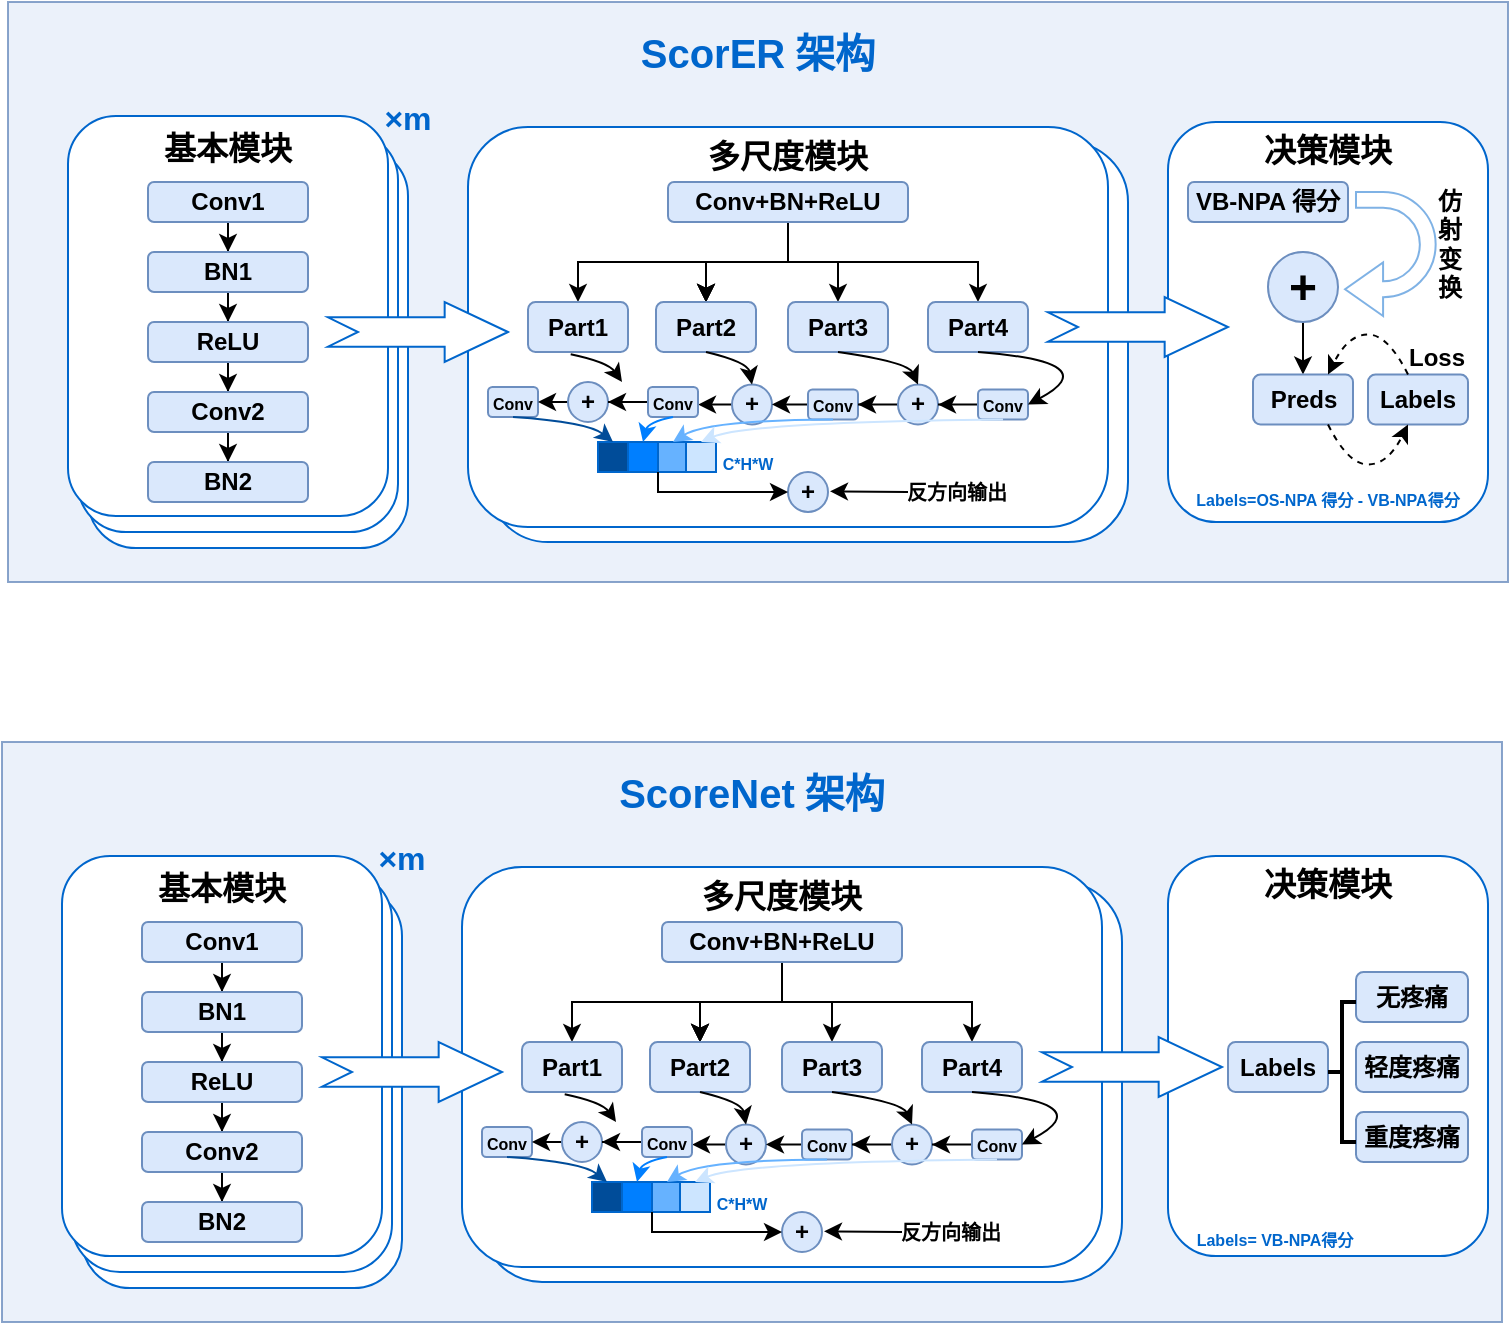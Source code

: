 <mxfile version="26.2.12">
  <diagram name="第 1 页" id="8xDF894zxbV6nEApdhz7">
    <mxGraphModel dx="1207" dy="773" grid="1" gridSize="10" guides="1" tooltips="1" connect="1" arrows="1" fold="1" page="1" pageScale="1" pageWidth="827" pageHeight="1169" math="0" shadow="0">
      <root>
        <mxCell id="0" />
        <mxCell id="1" parent="0" />
        <mxCell id="RqdF9hzzgFcd3M00oREZ-13" value="" style="rounded=0;whiteSpace=wrap;html=1;fillColor=light-dark(#E6EEF9,#1D293B);strokeColor=#6c8ebf;opacity=80;gradientColor=none;" parent="1" vertex="1">
          <mxGeometry x="60" y="150" width="750" height="290" as="geometry" />
        </mxCell>
        <mxCell id="RqdF9hzzgFcd3M00oREZ-3" value="" style="rounded=1;whiteSpace=wrap;html=1;strokeColor=#0066CC;" parent="1" vertex="1">
          <mxGeometry x="100" y="223" width="160" height="200" as="geometry" />
        </mxCell>
        <mxCell id="RqdF9hzzgFcd3M00oREZ-2" value="" style="rounded=1;whiteSpace=wrap;html=1;strokeColor=#0066CC;" parent="1" vertex="1">
          <mxGeometry x="95" y="215" width="160" height="200" as="geometry" />
        </mxCell>
        <mxCell id="RqdF9hzzgFcd3M00oREZ-1" value="&lt;div&gt;&lt;b&gt;&lt;font style=&quot;font-size: 16px;&quot;&gt;基本模块&lt;/font&gt;&lt;/b&gt;&lt;/div&gt;&lt;div&gt;&lt;font style=&quot;font-size: 16px;&quot;&gt;&lt;br&gt;&lt;/font&gt;&lt;/div&gt;&lt;div&gt;&lt;font style=&quot;font-size: 16px;&quot;&gt;&lt;br&gt;&lt;/font&gt;&lt;/div&gt;&lt;div&gt;&lt;font style=&quot;font-size: 16px;&quot;&gt;&lt;br&gt;&lt;/font&gt;&lt;/div&gt;&lt;div&gt;&lt;font style=&quot;font-size: 16px;&quot;&gt;&lt;br&gt;&lt;/font&gt;&lt;/div&gt;&lt;div&gt;&lt;font style=&quot;font-size: 16px;&quot;&gt;&lt;br&gt;&lt;/font&gt;&lt;/div&gt;&lt;div&gt;&lt;font style=&quot;font-size: 16px;&quot;&gt;&lt;br&gt;&lt;/font&gt;&lt;/div&gt;&lt;div&gt;&lt;font style=&quot;font-size: 16px;&quot;&gt;&lt;br&gt;&lt;/font&gt;&lt;/div&gt;&lt;div&gt;&lt;font style=&quot;font-size: 16px;&quot;&gt;&lt;br&gt;&lt;/font&gt;&lt;/div&gt;&lt;div&gt;&lt;br&gt;&lt;/div&gt;" style="rounded=1;whiteSpace=wrap;html=1;strokeColor=light-dark(#0066CC,#182E44);" parent="1" vertex="1">
          <mxGeometry x="90" y="207" width="160" height="200" as="geometry" />
        </mxCell>
        <mxCell id="RqdF9hzzgFcd3M00oREZ-6" value="" style="edgeStyle=orthogonalEdgeStyle;rounded=0;orthogonalLoop=1;jettySize=auto;html=1;" parent="1" source="RqdF9hzzgFcd3M00oREZ-4" target="RqdF9hzzgFcd3M00oREZ-5" edge="1">
          <mxGeometry relative="1" as="geometry" />
        </mxCell>
        <mxCell id="RqdF9hzzgFcd3M00oREZ-4" value="&lt;b&gt;Conv1&lt;/b&gt;" style="rounded=1;whiteSpace=wrap;html=1;fillColor=#dae8fc;strokeColor=#6c8ebf;" parent="1" vertex="1">
          <mxGeometry x="130" y="240" width="80" height="20" as="geometry" />
        </mxCell>
        <mxCell id="RqdF9hzzgFcd3M00oREZ-8" value="" style="edgeStyle=orthogonalEdgeStyle;rounded=0;orthogonalLoop=1;jettySize=auto;html=1;" parent="1" source="RqdF9hzzgFcd3M00oREZ-5" target="RqdF9hzzgFcd3M00oREZ-7" edge="1">
          <mxGeometry relative="1" as="geometry" />
        </mxCell>
        <mxCell id="RqdF9hzzgFcd3M00oREZ-5" value="&lt;b&gt;BN1&lt;/b&gt;" style="rounded=1;whiteSpace=wrap;html=1;fillColor=#dae8fc;strokeColor=#6c8ebf;" parent="1" vertex="1">
          <mxGeometry x="130" y="275" width="80" height="20" as="geometry" />
        </mxCell>
        <mxCell id="RqdF9hzzgFcd3M00oREZ-10" value="" style="edgeStyle=orthogonalEdgeStyle;rounded=0;orthogonalLoop=1;jettySize=auto;html=1;" parent="1" source="RqdF9hzzgFcd3M00oREZ-7" target="RqdF9hzzgFcd3M00oREZ-9" edge="1">
          <mxGeometry relative="1" as="geometry" />
        </mxCell>
        <mxCell id="RqdF9hzzgFcd3M00oREZ-7" value="&lt;b&gt;ReLU&lt;/b&gt;" style="rounded=1;whiteSpace=wrap;html=1;fillColor=#dae8fc;strokeColor=#6c8ebf;" parent="1" vertex="1">
          <mxGeometry x="130" y="310" width="80" height="20" as="geometry" />
        </mxCell>
        <mxCell id="RqdF9hzzgFcd3M00oREZ-12" value="" style="edgeStyle=orthogonalEdgeStyle;rounded=0;orthogonalLoop=1;jettySize=auto;html=1;" parent="1" source="RqdF9hzzgFcd3M00oREZ-9" target="RqdF9hzzgFcd3M00oREZ-11" edge="1">
          <mxGeometry relative="1" as="geometry" />
        </mxCell>
        <mxCell id="RqdF9hzzgFcd3M00oREZ-9" value="&lt;b&gt;Conv2&lt;/b&gt;" style="rounded=1;whiteSpace=wrap;html=1;fillColor=#dae8fc;strokeColor=#6c8ebf;" parent="1" vertex="1">
          <mxGeometry x="130" y="345" width="80" height="20" as="geometry" />
        </mxCell>
        <mxCell id="RqdF9hzzgFcd3M00oREZ-11" value="&lt;b&gt;BN2&lt;/b&gt;" style="rounded=1;whiteSpace=wrap;html=1;fillColor=#dae8fc;strokeColor=#6c8ebf;" parent="1" vertex="1">
          <mxGeometry x="130" y="380" width="80" height="20" as="geometry" />
        </mxCell>
        <mxCell id="RqdF9hzzgFcd3M00oREZ-16" value="" style="rounded=1;whiteSpace=wrap;html=1;strokeColor=#0066CC;" parent="1" vertex="1">
          <mxGeometry x="300" y="220" width="320" height="200" as="geometry" />
        </mxCell>
        <mxCell id="RqdF9hzzgFcd3M00oREZ-15" value="&lt;b&gt;&lt;font style=&quot;font-size: 16px;&quot;&gt;多尺度模块&lt;/font&gt;&lt;/b&gt;&lt;div&gt;&lt;b&gt;&lt;font style=&quot;font-size: 16px;&quot;&gt;&lt;br&gt;&lt;/font&gt;&lt;/b&gt;&lt;/div&gt;&lt;div&gt;&lt;b&gt;&lt;font style=&quot;font-size: 16px;&quot;&gt;&lt;br&gt;&lt;/font&gt;&lt;/b&gt;&lt;/div&gt;&lt;div&gt;&lt;b&gt;&lt;font style=&quot;font-size: 16px;&quot;&gt;&lt;br&gt;&lt;/font&gt;&lt;/b&gt;&lt;/div&gt;&lt;div&gt;&lt;b&gt;&lt;font style=&quot;font-size: 16px;&quot;&gt;&lt;br&gt;&lt;/font&gt;&lt;/b&gt;&lt;/div&gt;&lt;div&gt;&lt;b&gt;&lt;font style=&quot;font-size: 16px;&quot;&gt;&lt;br&gt;&lt;/font&gt;&lt;/b&gt;&lt;/div&gt;&lt;div&gt;&lt;b&gt;&lt;font style=&quot;font-size: 16px;&quot;&gt;&lt;br&gt;&lt;/font&gt;&lt;/b&gt;&lt;/div&gt;&lt;div&gt;&lt;b&gt;&lt;font style=&quot;font-size: 16px;&quot;&gt;&lt;br&gt;&lt;/font&gt;&lt;/b&gt;&lt;/div&gt;&lt;div&gt;&lt;b&gt;&lt;font style=&quot;font-size: 16px;&quot;&gt;&lt;br&gt;&lt;/font&gt;&lt;/b&gt;&lt;/div&gt;&lt;div&gt;&lt;b&gt;&lt;font style=&quot;font-size: 16px;&quot;&gt;&lt;br&gt;&lt;/font&gt;&lt;/b&gt;&lt;/div&gt;" style="rounded=1;whiteSpace=wrap;html=1;strokeColor=#0066CC;" parent="1" vertex="1">
          <mxGeometry x="290" y="212.5" width="320" height="200" as="geometry" />
        </mxCell>
        <mxCell id="RqdF9hzzgFcd3M00oREZ-14" value="" style="html=1;shadow=0;dashed=0;align=center;verticalAlign=middle;shape=mxgraph.arrows2.arrow;dy=0.51;dx=31.67;notch=15;strokeColor=#0066CC;" parent="1" vertex="1">
          <mxGeometry x="220" y="300" width="90" height="30" as="geometry" />
        </mxCell>
        <mxCell id="RqdF9hzzgFcd3M00oREZ-17" value="&lt;font style=&quot;font-size: 16px;&quot;&gt;&lt;b&gt;×m&lt;/b&gt;&lt;/font&gt;" style="rounded=0;whiteSpace=wrap;html=1;opacity=0;fontColor=#0066CC;" parent="1" vertex="1">
          <mxGeometry x="240" y="193" width="40" height="30" as="geometry" />
        </mxCell>
        <mxCell id="RqdF9hzzgFcd3M00oREZ-18" value="&lt;font style=&quot;font-size: 20px;&quot;&gt;&lt;b style=&quot;&quot;&gt;ScorER&lt;font face=&quot;Times New Roman&quot;&gt; 架构&lt;/font&gt;&lt;/b&gt;&lt;/font&gt;" style="rounded=0;whiteSpace=wrap;html=1;opacity=0;fontColor=#0066CC;" parent="1" vertex="1">
          <mxGeometry x="340" y="160" width="190" height="30" as="geometry" />
        </mxCell>
        <mxCell id="RqdF9hzzgFcd3M00oREZ-23" value="" style="edgeStyle=orthogonalEdgeStyle;rounded=0;orthogonalLoop=1;jettySize=auto;html=1;" parent="1" source="RqdF9hzzgFcd3M00oREZ-21" target="RqdF9hzzgFcd3M00oREZ-22" edge="1">
          <mxGeometry relative="1" as="geometry">
            <Array as="points">
              <mxPoint x="450" y="280" />
              <mxPoint x="345" y="280" />
            </Array>
          </mxGeometry>
        </mxCell>
        <mxCell id="RqdF9hzzgFcd3M00oREZ-25" value="" style="edgeStyle=orthogonalEdgeStyle;rounded=0;orthogonalLoop=1;jettySize=auto;html=1;" parent="1" source="RqdF9hzzgFcd3M00oREZ-21" target="RqdF9hzzgFcd3M00oREZ-24" edge="1">
          <mxGeometry relative="1" as="geometry" />
        </mxCell>
        <mxCell id="RqdF9hzzgFcd3M00oREZ-26" value="" style="edgeStyle=orthogonalEdgeStyle;rounded=0;orthogonalLoop=1;jettySize=auto;html=1;" parent="1" source="RqdF9hzzgFcd3M00oREZ-21" target="RqdF9hzzgFcd3M00oREZ-24" edge="1">
          <mxGeometry relative="1" as="geometry" />
        </mxCell>
        <mxCell id="RqdF9hzzgFcd3M00oREZ-27" value="" style="edgeStyle=orthogonalEdgeStyle;rounded=0;orthogonalLoop=1;jettySize=auto;html=1;" parent="1" source="RqdF9hzzgFcd3M00oREZ-21" target="RqdF9hzzgFcd3M00oREZ-24" edge="1">
          <mxGeometry relative="1" as="geometry" />
        </mxCell>
        <mxCell id="RqdF9hzzgFcd3M00oREZ-28" value="" style="edgeStyle=orthogonalEdgeStyle;rounded=0;orthogonalLoop=1;jettySize=auto;html=1;" parent="1" source="RqdF9hzzgFcd3M00oREZ-21" target="RqdF9hzzgFcd3M00oREZ-24" edge="1">
          <mxGeometry relative="1" as="geometry" />
        </mxCell>
        <mxCell id="RqdF9hzzgFcd3M00oREZ-29" value="" style="edgeStyle=orthogonalEdgeStyle;rounded=0;orthogonalLoop=1;jettySize=auto;html=1;entryX=0.5;entryY=0;entryDx=0;entryDy=0;" parent="1" source="RqdF9hzzgFcd3M00oREZ-21" target="RqdF9hzzgFcd3M00oREZ-30" edge="1">
          <mxGeometry relative="1" as="geometry" />
        </mxCell>
        <mxCell id="RqdF9hzzgFcd3M00oREZ-32" value="" style="edgeStyle=orthogonalEdgeStyle;rounded=0;orthogonalLoop=1;jettySize=auto;html=1;entryX=0.5;entryY=0;entryDx=0;entryDy=0;" parent="1" source="RqdF9hzzgFcd3M00oREZ-21" target="RqdF9hzzgFcd3M00oREZ-31" edge="1">
          <mxGeometry relative="1" as="geometry">
            <mxPoint x="545" y="290" as="targetPoint" />
            <Array as="points">
              <mxPoint x="450" y="280" />
              <mxPoint x="545" y="280" />
            </Array>
          </mxGeometry>
        </mxCell>
        <mxCell id="RqdF9hzzgFcd3M00oREZ-21" value="&lt;b&gt;Conv+BN+ReLU&lt;/b&gt;" style="rounded=1;whiteSpace=wrap;html=1;fillColor=#dae8fc;strokeColor=#6c8ebf;" parent="1" vertex="1">
          <mxGeometry x="390" y="240" width="120" height="20" as="geometry" />
        </mxCell>
        <mxCell id="RqdF9hzzgFcd3M00oREZ-22" value="&lt;b&gt;Part1&lt;/b&gt;" style="rounded=1;whiteSpace=wrap;html=1;fillColor=#dae8fc;strokeColor=#6c8ebf;" parent="1" vertex="1">
          <mxGeometry x="320" y="300" width="50" height="25" as="geometry" />
        </mxCell>
        <mxCell id="RqdF9hzzgFcd3M00oREZ-24" value="&lt;b&gt;Part2&lt;/b&gt;" style="rounded=1;whiteSpace=wrap;html=1;fillColor=#dae8fc;strokeColor=#6c8ebf;" parent="1" vertex="1">
          <mxGeometry x="384" y="300" width="50" height="25" as="geometry" />
        </mxCell>
        <mxCell id="RqdF9hzzgFcd3M00oREZ-30" value="&lt;b&gt;Part3&lt;/b&gt;" style="rounded=1;whiteSpace=wrap;html=1;fillColor=#dae8fc;strokeColor=#6c8ebf;" parent="1" vertex="1">
          <mxGeometry x="450" y="300" width="50" height="25" as="geometry" />
        </mxCell>
        <mxCell id="RqdF9hzzgFcd3M00oREZ-31" value="&lt;b&gt;Part4&lt;/b&gt;" style="rounded=1;whiteSpace=wrap;html=1;fillColor=#dae8fc;strokeColor=#6c8ebf;" parent="1" vertex="1">
          <mxGeometry x="520" y="300" width="50" height="25" as="geometry" />
        </mxCell>
        <mxCell id="RqdF9hzzgFcd3M00oREZ-33" value="&lt;b&gt;&lt;font style=&quot;font-size: 8px;&quot;&gt;Conv&lt;/font&gt;&lt;/b&gt;" style="rounded=1;whiteSpace=wrap;html=1;fillColor=#dae8fc;strokeColor=#6c8ebf;fontSize=10;align=center;" parent="1" vertex="1">
          <mxGeometry x="300" y="342.5" width="25" height="15" as="geometry" />
        </mxCell>
        <mxCell id="RqdF9hzzgFcd3M00oREZ-36" value="" style="edgeStyle=orthogonalEdgeStyle;rounded=0;orthogonalLoop=1;jettySize=auto;html=1;" parent="1" source="RqdF9hzzgFcd3M00oREZ-34" target="RqdF9hzzgFcd3M00oREZ-33" edge="1">
          <mxGeometry relative="1" as="geometry">
            <Array as="points">
              <mxPoint x="350" y="350" />
              <mxPoint x="350" y="350" />
            </Array>
          </mxGeometry>
        </mxCell>
        <mxCell id="RqdF9hzzgFcd3M00oREZ-34" value="&lt;b&gt;+&lt;/b&gt;" style="ellipse;whiteSpace=wrap;html=1;aspect=fixed;fillColor=#dae8fc;strokeColor=#6c8ebf;" parent="1" vertex="1">
          <mxGeometry x="340" y="340" width="20" height="20" as="geometry" />
        </mxCell>
        <mxCell id="RqdF9hzzgFcd3M00oREZ-49" value="" style="edgeStyle=orthogonalEdgeStyle;rounded=0;orthogonalLoop=1;jettySize=auto;html=1;" parent="1" edge="1">
          <mxGeometry relative="1" as="geometry">
            <mxPoint x="431.0" y="351.3" as="sourcePoint" />
            <mxPoint x="405" y="351.267" as="targetPoint" />
          </mxGeometry>
        </mxCell>
        <mxCell id="RqdF9hzzgFcd3M00oREZ-52" value="&lt;b&gt;+&lt;/b&gt;" style="ellipse;whiteSpace=wrap;html=1;aspect=fixed;fillColor=#dae8fc;strokeColor=#6c8ebf;" parent="1" vertex="1">
          <mxGeometry x="422" y="341.25" width="20" height="20" as="geometry" />
        </mxCell>
        <mxCell id="RqdF9hzzgFcd3M00oREZ-55" value="" style="edgeStyle=orthogonalEdgeStyle;rounded=0;orthogonalLoop=1;jettySize=auto;html=1;" parent="1" source="RqdF9hzzgFcd3M00oREZ-53" target="RqdF9hzzgFcd3M00oREZ-52" edge="1">
          <mxGeometry relative="1" as="geometry">
            <Array as="points">
              <mxPoint x="460" y="350" />
              <mxPoint x="460" y="351" />
            </Array>
          </mxGeometry>
        </mxCell>
        <mxCell id="RqdF9hzzgFcd3M00oREZ-53" value="&lt;b&gt;&lt;font style=&quot;font-size: 8px;&quot;&gt;Conv&lt;/font&gt;&lt;/b&gt;" style="rounded=1;whiteSpace=wrap;html=1;fillColor=#dae8fc;strokeColor=#6c8ebf;" parent="1" vertex="1">
          <mxGeometry x="460" y="343.75" width="25" height="15" as="geometry" />
        </mxCell>
        <mxCell id="RqdF9hzzgFcd3M00oREZ-58" value="" style="curved=1;endArrow=classic;html=1;rounded=0;exitX=0.427;exitY=1.044;exitDx=0;exitDy=0;exitPerimeter=0;" parent="1" source="RqdF9hzzgFcd3M00oREZ-22" edge="1">
          <mxGeometry width="50" height="50" relative="1" as="geometry">
            <mxPoint x="390" y="370" as="sourcePoint" />
            <mxPoint x="367" y="340" as="targetPoint" />
            <Array as="points">
              <mxPoint x="360" y="330" />
            </Array>
          </mxGeometry>
        </mxCell>
        <mxCell id="RqdF9hzzgFcd3M00oREZ-60" value="" style="curved=1;endArrow=classic;html=1;rounded=0;exitX=0.5;exitY=1;exitDx=0;exitDy=0;entryX=0.5;entryY=0;entryDx=0;entryDy=0;" parent="1" source="RqdF9hzzgFcd3M00oREZ-24" target="RqdF9hzzgFcd3M00oREZ-52" edge="1">
          <mxGeometry width="50" height="50" relative="1" as="geometry">
            <mxPoint x="351" y="336" as="sourcePoint" />
            <mxPoint x="377" y="350" as="targetPoint" />
            <Array as="points">
              <mxPoint x="430" y="330" />
            </Array>
          </mxGeometry>
        </mxCell>
        <mxCell id="RqdF9hzzgFcd3M00oREZ-65" value="" style="edgeStyle=orthogonalEdgeStyle;rounded=0;orthogonalLoop=1;jettySize=auto;html=1;" parent="1" source="RqdF9hzzgFcd3M00oREZ-64" target="RqdF9hzzgFcd3M00oREZ-34" edge="1">
          <mxGeometry relative="1" as="geometry" />
        </mxCell>
        <mxCell id="RqdF9hzzgFcd3M00oREZ-64" value="&lt;b&gt;&lt;font style=&quot;font-size: 8px;&quot;&gt;Conv&lt;/font&gt;&lt;/b&gt;" style="rounded=1;whiteSpace=wrap;html=1;fillColor=#dae8fc;strokeColor=#6c8ebf;fontSize=10;align=center;" parent="1" vertex="1">
          <mxGeometry x="380" y="342.5" width="25" height="15" as="geometry" />
        </mxCell>
        <mxCell id="RqdF9hzzgFcd3M00oREZ-69" value="" style="edgeStyle=orthogonalEdgeStyle;rounded=0;orthogonalLoop=1;jettySize=auto;html=1;entryX=1;entryY=0.5;entryDx=0;entryDy=0;" parent="1" source="RqdF9hzzgFcd3M00oREZ-68" target="RqdF9hzzgFcd3M00oREZ-53" edge="1">
          <mxGeometry relative="1" as="geometry">
            <mxPoint x="490" y="350" as="targetPoint" />
          </mxGeometry>
        </mxCell>
        <mxCell id="RqdF9hzzgFcd3M00oREZ-68" value="&lt;b&gt;+&lt;/b&gt;" style="ellipse;whiteSpace=wrap;html=1;aspect=fixed;fillColor=#dae8fc;strokeColor=#6c8ebf;" parent="1" vertex="1">
          <mxGeometry x="505" y="341.25" width="20" height="20" as="geometry" />
        </mxCell>
        <mxCell id="RqdF9hzzgFcd3M00oREZ-71" value="" style="edgeStyle=orthogonalEdgeStyle;rounded=0;orthogonalLoop=1;jettySize=auto;html=1;" parent="1" source="RqdF9hzzgFcd3M00oREZ-70" target="RqdF9hzzgFcd3M00oREZ-68" edge="1">
          <mxGeometry relative="1" as="geometry" />
        </mxCell>
        <mxCell id="RqdF9hzzgFcd3M00oREZ-70" value="&lt;b&gt;&lt;font style=&quot;font-size: 8px;&quot;&gt;Conv&lt;/font&gt;&lt;/b&gt;" style="rounded=1;whiteSpace=wrap;html=1;fillColor=#dae8fc;strokeColor=#6c8ebf;" parent="1" vertex="1">
          <mxGeometry x="545" y="343.75" width="25" height="15" as="geometry" />
        </mxCell>
        <mxCell id="RqdF9hzzgFcd3M00oREZ-72" value="" style="curved=1;endArrow=classic;html=1;rounded=0;exitX=0.5;exitY=1;exitDx=0;exitDy=0;entryX=0.5;entryY=0;entryDx=0;entryDy=0;" parent="1" source="RqdF9hzzgFcd3M00oREZ-30" target="RqdF9hzzgFcd3M00oREZ-68" edge="1">
          <mxGeometry width="50" height="50" relative="1" as="geometry">
            <mxPoint x="419" y="335" as="sourcePoint" />
            <mxPoint x="442" y="351" as="targetPoint" />
            <Array as="points">
              <mxPoint x="510" y="330" />
            </Array>
          </mxGeometry>
        </mxCell>
        <mxCell id="RqdF9hzzgFcd3M00oREZ-73" value="" style="curved=1;endArrow=classic;html=1;rounded=0;exitX=0.5;exitY=1;exitDx=0;exitDy=0;entryX=1;entryY=0.5;entryDx=0;entryDy=0;" parent="1" source="RqdF9hzzgFcd3M00oREZ-31" target="RqdF9hzzgFcd3M00oREZ-70" edge="1">
          <mxGeometry width="50" height="50" relative="1" as="geometry">
            <mxPoint x="485" y="335" as="sourcePoint" />
            <mxPoint x="525" y="351" as="targetPoint" />
            <Array as="points">
              <mxPoint x="610" y="330" />
            </Array>
          </mxGeometry>
        </mxCell>
        <mxCell id="RqdF9hzzgFcd3M00oREZ-74" value="" style="rounded=0;whiteSpace=wrap;html=1;fillColor=#004C99;strokeColor=#0066CC;" parent="1" vertex="1">
          <mxGeometry x="355" y="370" width="15" height="15" as="geometry" />
        </mxCell>
        <mxCell id="RqdF9hzzgFcd3M00oREZ-75" value="" style="rounded=0;whiteSpace=wrap;html=1;fillColor=#007FFF;strokeColor=#0066CC;" parent="1" vertex="1">
          <mxGeometry x="370" y="370" width="15" height="15" as="geometry" />
        </mxCell>
        <mxCell id="RqdF9hzzgFcd3M00oREZ-76" value="" style="rounded=0;whiteSpace=wrap;html=1;fillColor=#66B2FF;strokeColor=#0066CC;" parent="1" vertex="1">
          <mxGeometry x="385" y="370" width="15" height="15" as="geometry" />
        </mxCell>
        <mxCell id="RqdF9hzzgFcd3M00oREZ-77" value="" style="rounded=0;whiteSpace=wrap;html=1;strokeColor=#0066CC;fillColor=#CCE5FF;" parent="1" vertex="1">
          <mxGeometry x="399" y="370" width="15" height="15" as="geometry" />
        </mxCell>
        <mxCell id="RqdF9hzzgFcd3M00oREZ-79" value="" style="curved=1;endArrow=classic;html=1;rounded=0;exitX=0.5;exitY=1;exitDx=0;exitDy=0;entryX=0.5;entryY=0;entryDx=0;entryDy=0;strokeColor=#004C99;" parent="1" source="RqdF9hzzgFcd3M00oREZ-33" target="RqdF9hzzgFcd3M00oREZ-74" edge="1">
          <mxGeometry width="50" height="50" relative="1" as="geometry">
            <mxPoint x="330" y="410" as="sourcePoint" />
            <mxPoint x="380" y="360" as="targetPoint" />
            <Array as="points">
              <mxPoint x="350" y="360" />
            </Array>
          </mxGeometry>
        </mxCell>
        <mxCell id="RqdF9hzzgFcd3M00oREZ-80" value="" style="curved=1;endArrow=classic;html=1;rounded=0;exitX=0.5;exitY=1;exitDx=0;exitDy=0;entryX=0.5;entryY=0;entryDx=0;entryDy=0;strokeColor=#007FFF;" parent="1" source="RqdF9hzzgFcd3M00oREZ-64" target="RqdF9hzzgFcd3M00oREZ-75" edge="1">
          <mxGeometry width="50" height="50" relative="1" as="geometry">
            <mxPoint x="330" y="410" as="sourcePoint" />
            <mxPoint x="380" y="360" as="targetPoint" />
            <Array as="points">
              <mxPoint x="380" y="360" />
            </Array>
          </mxGeometry>
        </mxCell>
        <mxCell id="RqdF9hzzgFcd3M00oREZ-81" value="" style="curved=1;endArrow=classic;html=1;rounded=0;exitX=0.5;exitY=1;exitDx=0;exitDy=0;entryX=0.5;entryY=0;entryDx=0;entryDy=0;strokeColor=#66B2FF;" parent="1" source="RqdF9hzzgFcd3M00oREZ-53" target="RqdF9hzzgFcd3M00oREZ-76" edge="1">
          <mxGeometry width="50" height="50" relative="1" as="geometry">
            <mxPoint x="330" y="410" as="sourcePoint" />
            <mxPoint x="380" y="360" as="targetPoint" />
            <Array as="points">
              <mxPoint x="410" y="359" />
            </Array>
          </mxGeometry>
        </mxCell>
        <mxCell id="RqdF9hzzgFcd3M00oREZ-82" value="&lt;font style=&quot;font-size: 8px;&quot;&gt;&lt;b style=&quot;&quot;&gt;C*H*W&lt;/b&gt;&lt;/font&gt;" style="rounded=0;whiteSpace=wrap;html=1;opacity=0;fontColor=#0066CC;" parent="1" vertex="1">
          <mxGeometry x="410" y="365" width="40" height="30" as="geometry" />
        </mxCell>
        <mxCell id="RqdF9hzzgFcd3M00oREZ-83" value="" style="curved=1;endArrow=classic;html=1;rounded=0;exitX=0.5;exitY=1;exitDx=0;exitDy=0;entryX=0.5;entryY=0;entryDx=0;entryDy=0;strokeColor=#CCE5FF;" parent="1" source="RqdF9hzzgFcd3M00oREZ-70" target="RqdF9hzzgFcd3M00oREZ-77" edge="1">
          <mxGeometry width="50" height="50" relative="1" as="geometry">
            <mxPoint x="330" y="410" as="sourcePoint" />
            <mxPoint x="380" y="360" as="targetPoint" />
            <Array as="points">
              <mxPoint x="430" y="360" />
            </Array>
          </mxGeometry>
        </mxCell>
        <mxCell id="RqdF9hzzgFcd3M00oREZ-84" value="&lt;b&gt;+&lt;/b&gt;" style="ellipse;whiteSpace=wrap;html=1;aspect=fixed;fillColor=#dae8fc;strokeColor=#6c8ebf;" parent="1" vertex="1">
          <mxGeometry x="450" y="385" width="20" height="20" as="geometry" />
        </mxCell>
        <mxCell id="RqdF9hzzgFcd3M00oREZ-86" value="" style="endArrow=classic;html=1;rounded=0;entryX=0;entryY=0.5;entryDx=0;entryDy=0;exitX=1;exitY=1;exitDx=0;exitDy=0;" parent="1" edge="1">
          <mxGeometry width="50" height="50" relative="1" as="geometry">
            <mxPoint x="385" y="385" as="sourcePoint" />
            <mxPoint x="450" y="395" as="targetPoint" />
            <Array as="points">
              <mxPoint x="385" y="395" />
            </Array>
          </mxGeometry>
        </mxCell>
        <mxCell id="RqdF9hzzgFcd3M00oREZ-87" value="" style="endArrow=classic;html=1;rounded=0;" parent="1" edge="1">
          <mxGeometry width="50" height="50" relative="1" as="geometry">
            <mxPoint x="510" y="395" as="sourcePoint" />
            <mxPoint x="471" y="394.66" as="targetPoint" />
          </mxGeometry>
        </mxCell>
        <mxCell id="RqdF9hzzgFcd3M00oREZ-89" value="&lt;b&gt;&lt;font style=&quot;font-size: 10px;&quot;&gt;反方向输出&lt;/font&gt;&lt;/b&gt;" style="rounded=1;whiteSpace=wrap;html=1;opacity=0;" parent="1" vertex="1">
          <mxGeometry x="499" y="380" width="71" height="30" as="geometry" />
        </mxCell>
        <mxCell id="RqdF9hzzgFcd3M00oREZ-91" value="&lt;b&gt;&lt;font style=&quot;font-size: 16px;&quot;&gt;决策模块&lt;/font&gt;&lt;/b&gt;&lt;div&gt;&lt;b&gt;&lt;font style=&quot;font-size: 16px;&quot;&gt;&lt;br&gt;&lt;/font&gt;&lt;/b&gt;&lt;/div&gt;&lt;div&gt;&lt;b&gt;&lt;font style=&quot;font-size: 16px;&quot;&gt;&lt;br&gt;&lt;/font&gt;&lt;/b&gt;&lt;/div&gt;&lt;div&gt;&lt;b&gt;&lt;font style=&quot;font-size: 16px;&quot;&gt;&lt;br&gt;&lt;/font&gt;&lt;/b&gt;&lt;/div&gt;&lt;div&gt;&lt;b&gt;&lt;font style=&quot;font-size: 16px;&quot;&gt;&lt;br&gt;&lt;/font&gt;&lt;/b&gt;&lt;/div&gt;&lt;div&gt;&lt;b&gt;&lt;font style=&quot;font-size: 16px;&quot;&gt;&lt;br&gt;&lt;/font&gt;&lt;/b&gt;&lt;/div&gt;&lt;div&gt;&lt;b&gt;&lt;font style=&quot;font-size: 16px;&quot;&gt;&lt;br&gt;&lt;/font&gt;&lt;/b&gt;&lt;/div&gt;&lt;div&gt;&lt;b&gt;&lt;font style=&quot;font-size: 16px;&quot;&gt;&lt;br&gt;&lt;/font&gt;&lt;/b&gt;&lt;/div&gt;&lt;div&gt;&lt;b&gt;&lt;font style=&quot;font-size: 16px;&quot;&gt;&lt;br&gt;&lt;/font&gt;&lt;/b&gt;&lt;/div&gt;&lt;div&gt;&lt;b&gt;&lt;font style=&quot;font-size: 16px;&quot;&gt;&lt;br&gt;&lt;/font&gt;&lt;/b&gt;&lt;/div&gt;" style="rounded=1;whiteSpace=wrap;html=1;strokeColor=#0066CC;" parent="1" vertex="1">
          <mxGeometry x="640" y="210" width="160" height="200" as="geometry" />
        </mxCell>
        <mxCell id="RqdF9hzzgFcd3M00oREZ-90" value="" style="html=1;shadow=0;dashed=0;align=center;verticalAlign=middle;shape=mxgraph.arrows2.arrow;dy=0.51;dx=31.67;notch=15;strokeColor=#0066CC;" parent="1" vertex="1">
          <mxGeometry x="580" y="297.5" width="90" height="30" as="geometry" />
        </mxCell>
        <mxCell id="RqdF9hzzgFcd3M00oREZ-92" value="&lt;b&gt;VB-NPA 得分&lt;/b&gt;" style="rounded=1;whiteSpace=wrap;html=1;fillColor=#dae8fc;strokeColor=#6c8ebf;" parent="1" vertex="1">
          <mxGeometry x="650" y="240" width="80" height="20" as="geometry" />
        </mxCell>
        <mxCell id="RqdF9hzzgFcd3M00oREZ-106" value="" style="edgeStyle=orthogonalEdgeStyle;rounded=0;orthogonalLoop=1;jettySize=auto;html=1;" parent="1" source="RqdF9hzzgFcd3M00oREZ-94" target="RqdF9hzzgFcd3M00oREZ-103" edge="1">
          <mxGeometry relative="1" as="geometry" />
        </mxCell>
        <mxCell id="RqdF9hzzgFcd3M00oREZ-94" value="&lt;b&gt;&lt;font style=&quot;font-size: 24px;&quot;&gt;+&lt;/font&gt;&lt;/b&gt;" style="ellipse;whiteSpace=wrap;html=1;aspect=fixed;fillColor=#dae8fc;strokeColor=#6c8ebf;" parent="1" vertex="1">
          <mxGeometry x="690" y="275" width="35" height="35" as="geometry" />
        </mxCell>
        <mxCell id="RqdF9hzzgFcd3M00oREZ-97" value="" style="html=1;shadow=0;dashed=0;align=center;verticalAlign=middle;shape=mxgraph.arrows2.uTurnArrow;dy=3.95;arrowHead=26.74;dx2=19;rotation=-180;fillColor=#FFFFFF;strokeColor=#0066CC;opacity=50;" parent="1" vertex="1">
          <mxGeometry x="734" y="245" width="39.83" height="62" as="geometry" />
        </mxCell>
        <mxCell id="RqdF9hzzgFcd3M00oREZ-98" value="&lt;b&gt;&lt;font&gt;仿射变换&lt;/font&gt;&lt;/b&gt;" style="rounded=1;whiteSpace=wrap;html=1;opacity=0;" parent="1" vertex="1">
          <mxGeometry x="772.83" y="235" width="16" height="72" as="geometry" />
        </mxCell>
        <mxCell id="RqdF9hzzgFcd3M00oREZ-103" value="&lt;b&gt;Preds&lt;/b&gt;" style="rounded=1;whiteSpace=wrap;html=1;fillColor=#dae8fc;strokeColor=#6c8ebf;" parent="1" vertex="1">
          <mxGeometry x="682.5" y="336.25" width="50" height="25" as="geometry" />
        </mxCell>
        <mxCell id="RqdF9hzzgFcd3M00oREZ-107" value="&lt;b&gt;Labels&lt;/b&gt;" style="rounded=1;whiteSpace=wrap;html=1;fillColor=#dae8fc;strokeColor=#6c8ebf;" parent="1" vertex="1">
          <mxGeometry x="740" y="336.25" width="50" height="25" as="geometry" />
        </mxCell>
        <mxCell id="RqdF9hzzgFcd3M00oREZ-108" value="" style="curved=1;endArrow=classic;html=1;rounded=0;dashed=1;" parent="1" edge="1">
          <mxGeometry width="50" height="50" relative="1" as="geometry">
            <mxPoint x="720" y="361.25" as="sourcePoint" />
            <mxPoint x="760" y="361.25" as="targetPoint" />
            <Array as="points">
              <mxPoint x="730" y="381.25" />
              <mxPoint x="750" y="381.25" />
            </Array>
          </mxGeometry>
        </mxCell>
        <mxCell id="RqdF9hzzgFcd3M00oREZ-109" value="" style="curved=1;endArrow=classic;html=1;rounded=0;dashed=1;" parent="1" edge="1">
          <mxGeometry width="50" height="50" relative="1" as="geometry">
            <mxPoint x="760" y="336.25" as="sourcePoint" />
            <mxPoint x="720" y="336.25" as="targetPoint" />
            <Array as="points">
              <mxPoint x="750" y="316.25" />
              <mxPoint x="730" y="316.25" />
              <mxPoint x="720" y="336.25" />
            </Array>
          </mxGeometry>
        </mxCell>
        <mxCell id="RqdF9hzzgFcd3M00oREZ-111" value="&lt;b&gt;&lt;font&gt;Loss&lt;/font&gt;&lt;/b&gt;" style="rounded=1;whiteSpace=wrap;html=1;opacity=0;" parent="1" vertex="1">
          <mxGeometry x="749" y="311.75" width="51" height="32" as="geometry" />
        </mxCell>
        <mxCell id="RqdF9hzzgFcd3M00oREZ-112" value="&lt;b&gt;&lt;font style=&quot;font-size: 8px; color: rgb(0, 102, 204);&quot;&gt;Labels=OS-NPA 得分 - VB-NPA得分&lt;/font&gt;&lt;/b&gt;" style="rounded=1;whiteSpace=wrap;html=1;opacity=0;strokeColor=#0066CC;" parent="1" vertex="1">
          <mxGeometry x="650" y="385" width="140" height="25" as="geometry" />
        </mxCell>
        <mxCell id="zk41YeUKqpOZ4FZZA6lF-1" value="" style="rounded=0;whiteSpace=wrap;html=1;fillColor=light-dark(#E6EEF9,#1D293B);strokeColor=#6c8ebf;opacity=80;gradientColor=none;" parent="1" vertex="1">
          <mxGeometry x="57" y="520" width="750" height="290" as="geometry" />
        </mxCell>
        <mxCell id="zk41YeUKqpOZ4FZZA6lF-2" value="" style="rounded=1;whiteSpace=wrap;html=1;strokeColor=#0066CC;" parent="1" vertex="1">
          <mxGeometry x="97" y="593" width="160" height="200" as="geometry" />
        </mxCell>
        <mxCell id="zk41YeUKqpOZ4FZZA6lF-3" value="" style="rounded=1;whiteSpace=wrap;html=1;strokeColor=#0066CC;" parent="1" vertex="1">
          <mxGeometry x="92" y="585" width="160" height="200" as="geometry" />
        </mxCell>
        <mxCell id="zk41YeUKqpOZ4FZZA6lF-4" value="&lt;div&gt;&lt;b&gt;&lt;font style=&quot;font-size: 16px;&quot;&gt;基本模块&lt;/font&gt;&lt;/b&gt;&lt;/div&gt;&lt;div&gt;&lt;font style=&quot;font-size: 16px;&quot;&gt;&lt;br&gt;&lt;/font&gt;&lt;/div&gt;&lt;div&gt;&lt;font style=&quot;font-size: 16px;&quot;&gt;&lt;br&gt;&lt;/font&gt;&lt;/div&gt;&lt;div&gt;&lt;font style=&quot;font-size: 16px;&quot;&gt;&lt;br&gt;&lt;/font&gt;&lt;/div&gt;&lt;div&gt;&lt;font style=&quot;font-size: 16px;&quot;&gt;&lt;br&gt;&lt;/font&gt;&lt;/div&gt;&lt;div&gt;&lt;font style=&quot;font-size: 16px;&quot;&gt;&lt;br&gt;&lt;/font&gt;&lt;/div&gt;&lt;div&gt;&lt;font style=&quot;font-size: 16px;&quot;&gt;&lt;br&gt;&lt;/font&gt;&lt;/div&gt;&lt;div&gt;&lt;font style=&quot;font-size: 16px;&quot;&gt;&lt;br&gt;&lt;/font&gt;&lt;/div&gt;&lt;div&gt;&lt;font style=&quot;font-size: 16px;&quot;&gt;&lt;br&gt;&lt;/font&gt;&lt;/div&gt;&lt;div&gt;&lt;br&gt;&lt;/div&gt;" style="rounded=1;whiteSpace=wrap;html=1;strokeColor=light-dark(#0066CC,#182E44);" parent="1" vertex="1">
          <mxGeometry x="87" y="577" width="160" height="200" as="geometry" />
        </mxCell>
        <mxCell id="zk41YeUKqpOZ4FZZA6lF-5" value="" style="edgeStyle=orthogonalEdgeStyle;rounded=0;orthogonalLoop=1;jettySize=auto;html=1;" parent="1" source="zk41YeUKqpOZ4FZZA6lF-6" target="zk41YeUKqpOZ4FZZA6lF-8" edge="1">
          <mxGeometry relative="1" as="geometry" />
        </mxCell>
        <mxCell id="zk41YeUKqpOZ4FZZA6lF-6" value="&lt;b&gt;Conv1&lt;/b&gt;" style="rounded=1;whiteSpace=wrap;html=1;fillColor=#dae8fc;strokeColor=#6c8ebf;" parent="1" vertex="1">
          <mxGeometry x="127" y="610" width="80" height="20" as="geometry" />
        </mxCell>
        <mxCell id="zk41YeUKqpOZ4FZZA6lF-7" value="" style="edgeStyle=orthogonalEdgeStyle;rounded=0;orthogonalLoop=1;jettySize=auto;html=1;" parent="1" source="zk41YeUKqpOZ4FZZA6lF-8" target="zk41YeUKqpOZ4FZZA6lF-10" edge="1">
          <mxGeometry relative="1" as="geometry" />
        </mxCell>
        <mxCell id="zk41YeUKqpOZ4FZZA6lF-8" value="&lt;b&gt;BN1&lt;/b&gt;" style="rounded=1;whiteSpace=wrap;html=1;fillColor=#dae8fc;strokeColor=#6c8ebf;" parent="1" vertex="1">
          <mxGeometry x="127" y="645" width="80" height="20" as="geometry" />
        </mxCell>
        <mxCell id="zk41YeUKqpOZ4FZZA6lF-9" value="" style="edgeStyle=orthogonalEdgeStyle;rounded=0;orthogonalLoop=1;jettySize=auto;html=1;" parent="1" source="zk41YeUKqpOZ4FZZA6lF-10" target="zk41YeUKqpOZ4FZZA6lF-12" edge="1">
          <mxGeometry relative="1" as="geometry" />
        </mxCell>
        <mxCell id="zk41YeUKqpOZ4FZZA6lF-10" value="&lt;b&gt;ReLU&lt;/b&gt;" style="rounded=1;whiteSpace=wrap;html=1;fillColor=#dae8fc;strokeColor=#6c8ebf;" parent="1" vertex="1">
          <mxGeometry x="127" y="680" width="80" height="20" as="geometry" />
        </mxCell>
        <mxCell id="zk41YeUKqpOZ4FZZA6lF-11" value="" style="edgeStyle=orthogonalEdgeStyle;rounded=0;orthogonalLoop=1;jettySize=auto;html=1;" parent="1" source="zk41YeUKqpOZ4FZZA6lF-12" target="zk41YeUKqpOZ4FZZA6lF-13" edge="1">
          <mxGeometry relative="1" as="geometry" />
        </mxCell>
        <mxCell id="zk41YeUKqpOZ4FZZA6lF-12" value="&lt;b&gt;Conv2&lt;/b&gt;" style="rounded=1;whiteSpace=wrap;html=1;fillColor=#dae8fc;strokeColor=#6c8ebf;" parent="1" vertex="1">
          <mxGeometry x="127" y="715" width="80" height="20" as="geometry" />
        </mxCell>
        <mxCell id="zk41YeUKqpOZ4FZZA6lF-13" value="&lt;b&gt;BN2&lt;/b&gt;" style="rounded=1;whiteSpace=wrap;html=1;fillColor=#dae8fc;strokeColor=#6c8ebf;" parent="1" vertex="1">
          <mxGeometry x="127" y="750" width="80" height="20" as="geometry" />
        </mxCell>
        <mxCell id="zk41YeUKqpOZ4FZZA6lF-14" value="" style="rounded=1;whiteSpace=wrap;html=1;strokeColor=#0066CC;" parent="1" vertex="1">
          <mxGeometry x="297" y="590" width="320" height="200" as="geometry" />
        </mxCell>
        <mxCell id="zk41YeUKqpOZ4FZZA6lF-15" value="&lt;b&gt;&lt;font style=&quot;font-size: 16px;&quot;&gt;多尺度模块&lt;/font&gt;&lt;/b&gt;&lt;div&gt;&lt;b&gt;&lt;font style=&quot;font-size: 16px;&quot;&gt;&lt;br&gt;&lt;/font&gt;&lt;/b&gt;&lt;/div&gt;&lt;div&gt;&lt;b&gt;&lt;font style=&quot;font-size: 16px;&quot;&gt;&lt;br&gt;&lt;/font&gt;&lt;/b&gt;&lt;/div&gt;&lt;div&gt;&lt;b&gt;&lt;font style=&quot;font-size: 16px;&quot;&gt;&lt;br&gt;&lt;/font&gt;&lt;/b&gt;&lt;/div&gt;&lt;div&gt;&lt;b&gt;&lt;font style=&quot;font-size: 16px;&quot;&gt;&lt;br&gt;&lt;/font&gt;&lt;/b&gt;&lt;/div&gt;&lt;div&gt;&lt;b&gt;&lt;font style=&quot;font-size: 16px;&quot;&gt;&lt;br&gt;&lt;/font&gt;&lt;/b&gt;&lt;/div&gt;&lt;div&gt;&lt;b&gt;&lt;font style=&quot;font-size: 16px;&quot;&gt;&lt;br&gt;&lt;/font&gt;&lt;/b&gt;&lt;/div&gt;&lt;div&gt;&lt;b&gt;&lt;font style=&quot;font-size: 16px;&quot;&gt;&lt;br&gt;&lt;/font&gt;&lt;/b&gt;&lt;/div&gt;&lt;div&gt;&lt;b&gt;&lt;font style=&quot;font-size: 16px;&quot;&gt;&lt;br&gt;&lt;/font&gt;&lt;/b&gt;&lt;/div&gt;&lt;div&gt;&lt;b&gt;&lt;font style=&quot;font-size: 16px;&quot;&gt;&lt;br&gt;&lt;/font&gt;&lt;/b&gt;&lt;/div&gt;" style="rounded=1;whiteSpace=wrap;html=1;strokeColor=#0066CC;" parent="1" vertex="1">
          <mxGeometry x="287" y="582.5" width="320" height="200" as="geometry" />
        </mxCell>
        <mxCell id="zk41YeUKqpOZ4FZZA6lF-16" value="" style="html=1;shadow=0;dashed=0;align=center;verticalAlign=middle;shape=mxgraph.arrows2.arrow;dy=0.51;dx=31.67;notch=15;strokeColor=#0066CC;" parent="1" vertex="1">
          <mxGeometry x="217" y="670" width="90" height="30" as="geometry" />
        </mxCell>
        <mxCell id="zk41YeUKqpOZ4FZZA6lF-17" value="&lt;font style=&quot;font-size: 16px;&quot;&gt;&lt;b&gt;×m&lt;/b&gt;&lt;/font&gt;" style="rounded=0;whiteSpace=wrap;html=1;opacity=0;fontColor=#0066CC;" parent="1" vertex="1">
          <mxGeometry x="237" y="563" width="40" height="30" as="geometry" />
        </mxCell>
        <mxCell id="zk41YeUKqpOZ4FZZA6lF-18" value="&lt;font style=&quot;font-size: 20px;&quot;&gt;&lt;b style=&quot;&quot;&gt;ScoreNet&lt;font face=&quot;Times New Roman&quot;&gt;&amp;nbsp;架构&lt;/font&gt;&lt;/b&gt;&lt;/font&gt;" style="rounded=0;whiteSpace=wrap;html=1;opacity=0;fontColor=#0066CC;" parent="1" vertex="1">
          <mxGeometry x="337" y="530" width="190" height="30" as="geometry" />
        </mxCell>
        <mxCell id="zk41YeUKqpOZ4FZZA6lF-19" value="" style="edgeStyle=orthogonalEdgeStyle;rounded=0;orthogonalLoop=1;jettySize=auto;html=1;" parent="1" source="zk41YeUKqpOZ4FZZA6lF-26" target="zk41YeUKqpOZ4FZZA6lF-27" edge="1">
          <mxGeometry relative="1" as="geometry">
            <Array as="points">
              <mxPoint x="447" y="650" />
              <mxPoint x="342" y="650" />
            </Array>
          </mxGeometry>
        </mxCell>
        <mxCell id="zk41YeUKqpOZ4FZZA6lF-20" value="" style="edgeStyle=orthogonalEdgeStyle;rounded=0;orthogonalLoop=1;jettySize=auto;html=1;" parent="1" source="zk41YeUKqpOZ4FZZA6lF-26" target="zk41YeUKqpOZ4FZZA6lF-28" edge="1">
          <mxGeometry relative="1" as="geometry" />
        </mxCell>
        <mxCell id="zk41YeUKqpOZ4FZZA6lF-21" value="" style="edgeStyle=orthogonalEdgeStyle;rounded=0;orthogonalLoop=1;jettySize=auto;html=1;" parent="1" source="zk41YeUKqpOZ4FZZA6lF-26" target="zk41YeUKqpOZ4FZZA6lF-28" edge="1">
          <mxGeometry relative="1" as="geometry" />
        </mxCell>
        <mxCell id="zk41YeUKqpOZ4FZZA6lF-22" value="" style="edgeStyle=orthogonalEdgeStyle;rounded=0;orthogonalLoop=1;jettySize=auto;html=1;" parent="1" source="zk41YeUKqpOZ4FZZA6lF-26" target="zk41YeUKqpOZ4FZZA6lF-28" edge="1">
          <mxGeometry relative="1" as="geometry" />
        </mxCell>
        <mxCell id="zk41YeUKqpOZ4FZZA6lF-23" value="" style="edgeStyle=orthogonalEdgeStyle;rounded=0;orthogonalLoop=1;jettySize=auto;html=1;" parent="1" source="zk41YeUKqpOZ4FZZA6lF-26" target="zk41YeUKqpOZ4FZZA6lF-28" edge="1">
          <mxGeometry relative="1" as="geometry" />
        </mxCell>
        <mxCell id="zk41YeUKqpOZ4FZZA6lF-24" value="" style="edgeStyle=orthogonalEdgeStyle;rounded=0;orthogonalLoop=1;jettySize=auto;html=1;entryX=0.5;entryY=0;entryDx=0;entryDy=0;" parent="1" source="zk41YeUKqpOZ4FZZA6lF-26" target="zk41YeUKqpOZ4FZZA6lF-29" edge="1">
          <mxGeometry relative="1" as="geometry" />
        </mxCell>
        <mxCell id="zk41YeUKqpOZ4FZZA6lF-25" value="" style="edgeStyle=orthogonalEdgeStyle;rounded=0;orthogonalLoop=1;jettySize=auto;html=1;entryX=0.5;entryY=0;entryDx=0;entryDy=0;" parent="1" source="zk41YeUKqpOZ4FZZA6lF-26" target="zk41YeUKqpOZ4FZZA6lF-30" edge="1">
          <mxGeometry relative="1" as="geometry">
            <mxPoint x="542" y="660" as="targetPoint" />
            <Array as="points">
              <mxPoint x="447" y="650" />
              <mxPoint x="542" y="650" />
            </Array>
          </mxGeometry>
        </mxCell>
        <mxCell id="zk41YeUKqpOZ4FZZA6lF-26" value="&lt;b&gt;Conv+BN+ReLU&lt;/b&gt;" style="rounded=1;whiteSpace=wrap;html=1;fillColor=#dae8fc;strokeColor=#6c8ebf;" parent="1" vertex="1">
          <mxGeometry x="387" y="610" width="120" height="20" as="geometry" />
        </mxCell>
        <mxCell id="zk41YeUKqpOZ4FZZA6lF-27" value="&lt;b&gt;Part1&lt;/b&gt;" style="rounded=1;whiteSpace=wrap;html=1;fillColor=#dae8fc;strokeColor=#6c8ebf;" parent="1" vertex="1">
          <mxGeometry x="317" y="670" width="50" height="25" as="geometry" />
        </mxCell>
        <mxCell id="zk41YeUKqpOZ4FZZA6lF-28" value="&lt;b&gt;Part2&lt;/b&gt;" style="rounded=1;whiteSpace=wrap;html=1;fillColor=#dae8fc;strokeColor=#6c8ebf;" parent="1" vertex="1">
          <mxGeometry x="381" y="670" width="50" height="25" as="geometry" />
        </mxCell>
        <mxCell id="zk41YeUKqpOZ4FZZA6lF-29" value="&lt;b&gt;Part3&lt;/b&gt;" style="rounded=1;whiteSpace=wrap;html=1;fillColor=#dae8fc;strokeColor=#6c8ebf;" parent="1" vertex="1">
          <mxGeometry x="447" y="670" width="50" height="25" as="geometry" />
        </mxCell>
        <mxCell id="zk41YeUKqpOZ4FZZA6lF-30" value="&lt;b&gt;Part4&lt;/b&gt;" style="rounded=1;whiteSpace=wrap;html=1;fillColor=#dae8fc;strokeColor=#6c8ebf;" parent="1" vertex="1">
          <mxGeometry x="517" y="670" width="50" height="25" as="geometry" />
        </mxCell>
        <mxCell id="zk41YeUKqpOZ4FZZA6lF-31" value="&lt;b&gt;&lt;font style=&quot;font-size: 8px;&quot;&gt;Conv&lt;/font&gt;&lt;/b&gt;" style="rounded=1;whiteSpace=wrap;html=1;fillColor=#dae8fc;strokeColor=#6c8ebf;fontSize=10;align=center;" parent="1" vertex="1">
          <mxGeometry x="297" y="712.5" width="25" height="15" as="geometry" />
        </mxCell>
        <mxCell id="zk41YeUKqpOZ4FZZA6lF-32" value="" style="edgeStyle=orthogonalEdgeStyle;rounded=0;orthogonalLoop=1;jettySize=auto;html=1;" parent="1" source="zk41YeUKqpOZ4FZZA6lF-33" target="zk41YeUKqpOZ4FZZA6lF-31" edge="1">
          <mxGeometry relative="1" as="geometry">
            <Array as="points">
              <mxPoint x="347" y="720" />
              <mxPoint x="347" y="720" />
            </Array>
          </mxGeometry>
        </mxCell>
        <mxCell id="zk41YeUKqpOZ4FZZA6lF-33" value="&lt;b&gt;+&lt;/b&gt;" style="ellipse;whiteSpace=wrap;html=1;aspect=fixed;fillColor=#dae8fc;strokeColor=#6c8ebf;" parent="1" vertex="1">
          <mxGeometry x="337" y="710" width="20" height="20" as="geometry" />
        </mxCell>
        <mxCell id="zk41YeUKqpOZ4FZZA6lF-34" value="" style="edgeStyle=orthogonalEdgeStyle;rounded=0;orthogonalLoop=1;jettySize=auto;html=1;" parent="1" edge="1">
          <mxGeometry relative="1" as="geometry">
            <mxPoint x="428.0" y="721.3" as="sourcePoint" />
            <mxPoint x="402" y="721.267" as="targetPoint" />
          </mxGeometry>
        </mxCell>
        <mxCell id="zk41YeUKqpOZ4FZZA6lF-35" value="&lt;b&gt;+&lt;/b&gt;" style="ellipse;whiteSpace=wrap;html=1;aspect=fixed;fillColor=#dae8fc;strokeColor=#6c8ebf;" parent="1" vertex="1">
          <mxGeometry x="419" y="711.25" width="20" height="20" as="geometry" />
        </mxCell>
        <mxCell id="zk41YeUKqpOZ4FZZA6lF-36" value="" style="edgeStyle=orthogonalEdgeStyle;rounded=0;orthogonalLoop=1;jettySize=auto;html=1;" parent="1" source="zk41YeUKqpOZ4FZZA6lF-37" target="zk41YeUKqpOZ4FZZA6lF-35" edge="1">
          <mxGeometry relative="1" as="geometry">
            <Array as="points">
              <mxPoint x="457" y="720" />
              <mxPoint x="457" y="721" />
            </Array>
          </mxGeometry>
        </mxCell>
        <mxCell id="zk41YeUKqpOZ4FZZA6lF-37" value="&lt;b&gt;&lt;font style=&quot;font-size: 8px;&quot;&gt;Conv&lt;/font&gt;&lt;/b&gt;" style="rounded=1;whiteSpace=wrap;html=1;fillColor=#dae8fc;strokeColor=#6c8ebf;" parent="1" vertex="1">
          <mxGeometry x="457" y="713.75" width="25" height="15" as="geometry" />
        </mxCell>
        <mxCell id="zk41YeUKqpOZ4FZZA6lF-38" value="" style="curved=1;endArrow=classic;html=1;rounded=0;exitX=0.427;exitY=1.044;exitDx=0;exitDy=0;exitPerimeter=0;" parent="1" source="zk41YeUKqpOZ4FZZA6lF-27" edge="1">
          <mxGeometry width="50" height="50" relative="1" as="geometry">
            <mxPoint x="387" y="740" as="sourcePoint" />
            <mxPoint x="364" y="710" as="targetPoint" />
            <Array as="points">
              <mxPoint x="357" y="700" />
            </Array>
          </mxGeometry>
        </mxCell>
        <mxCell id="zk41YeUKqpOZ4FZZA6lF-39" value="" style="curved=1;endArrow=classic;html=1;rounded=0;exitX=0.5;exitY=1;exitDx=0;exitDy=0;entryX=0.5;entryY=0;entryDx=0;entryDy=0;" parent="1" source="zk41YeUKqpOZ4FZZA6lF-28" target="zk41YeUKqpOZ4FZZA6lF-35" edge="1">
          <mxGeometry width="50" height="50" relative="1" as="geometry">
            <mxPoint x="348" y="706" as="sourcePoint" />
            <mxPoint x="374" y="720" as="targetPoint" />
            <Array as="points">
              <mxPoint x="427" y="700" />
            </Array>
          </mxGeometry>
        </mxCell>
        <mxCell id="zk41YeUKqpOZ4FZZA6lF-40" value="" style="edgeStyle=orthogonalEdgeStyle;rounded=0;orthogonalLoop=1;jettySize=auto;html=1;" parent="1" source="zk41YeUKqpOZ4FZZA6lF-41" target="zk41YeUKqpOZ4FZZA6lF-33" edge="1">
          <mxGeometry relative="1" as="geometry" />
        </mxCell>
        <mxCell id="zk41YeUKqpOZ4FZZA6lF-41" value="&lt;b&gt;&lt;font style=&quot;font-size: 8px;&quot;&gt;Conv&lt;/font&gt;&lt;/b&gt;" style="rounded=1;whiteSpace=wrap;html=1;fillColor=#dae8fc;strokeColor=#6c8ebf;fontSize=10;align=center;" parent="1" vertex="1">
          <mxGeometry x="377" y="712.5" width="25" height="15" as="geometry" />
        </mxCell>
        <mxCell id="zk41YeUKqpOZ4FZZA6lF-42" value="" style="edgeStyle=orthogonalEdgeStyle;rounded=0;orthogonalLoop=1;jettySize=auto;html=1;entryX=1;entryY=0.5;entryDx=0;entryDy=0;" parent="1" source="zk41YeUKqpOZ4FZZA6lF-43" target="zk41YeUKqpOZ4FZZA6lF-37" edge="1">
          <mxGeometry relative="1" as="geometry">
            <mxPoint x="487" y="720" as="targetPoint" />
          </mxGeometry>
        </mxCell>
        <mxCell id="zk41YeUKqpOZ4FZZA6lF-43" value="&lt;b&gt;+&lt;/b&gt;" style="ellipse;whiteSpace=wrap;html=1;aspect=fixed;fillColor=#dae8fc;strokeColor=#6c8ebf;" parent="1" vertex="1">
          <mxGeometry x="502" y="711.25" width="20" height="20" as="geometry" />
        </mxCell>
        <mxCell id="zk41YeUKqpOZ4FZZA6lF-44" value="" style="edgeStyle=orthogonalEdgeStyle;rounded=0;orthogonalLoop=1;jettySize=auto;html=1;" parent="1" source="zk41YeUKqpOZ4FZZA6lF-45" target="zk41YeUKqpOZ4FZZA6lF-43" edge="1">
          <mxGeometry relative="1" as="geometry" />
        </mxCell>
        <mxCell id="zk41YeUKqpOZ4FZZA6lF-45" value="&lt;b&gt;&lt;font style=&quot;font-size: 8px;&quot;&gt;Conv&lt;/font&gt;&lt;/b&gt;" style="rounded=1;whiteSpace=wrap;html=1;fillColor=#dae8fc;strokeColor=#6c8ebf;" parent="1" vertex="1">
          <mxGeometry x="542" y="713.75" width="25" height="15" as="geometry" />
        </mxCell>
        <mxCell id="zk41YeUKqpOZ4FZZA6lF-46" value="" style="curved=1;endArrow=classic;html=1;rounded=0;exitX=0.5;exitY=1;exitDx=0;exitDy=0;entryX=0.5;entryY=0;entryDx=0;entryDy=0;" parent="1" source="zk41YeUKqpOZ4FZZA6lF-29" target="zk41YeUKqpOZ4FZZA6lF-43" edge="1">
          <mxGeometry width="50" height="50" relative="1" as="geometry">
            <mxPoint x="416" y="705" as="sourcePoint" />
            <mxPoint x="439" y="721" as="targetPoint" />
            <Array as="points">
              <mxPoint x="507" y="700" />
            </Array>
          </mxGeometry>
        </mxCell>
        <mxCell id="zk41YeUKqpOZ4FZZA6lF-47" value="" style="curved=1;endArrow=classic;html=1;rounded=0;exitX=0.5;exitY=1;exitDx=0;exitDy=0;entryX=1;entryY=0.5;entryDx=0;entryDy=0;" parent="1" source="zk41YeUKqpOZ4FZZA6lF-30" target="zk41YeUKqpOZ4FZZA6lF-45" edge="1">
          <mxGeometry width="50" height="50" relative="1" as="geometry">
            <mxPoint x="482" y="705" as="sourcePoint" />
            <mxPoint x="522" y="721" as="targetPoint" />
            <Array as="points">
              <mxPoint x="607" y="700" />
            </Array>
          </mxGeometry>
        </mxCell>
        <mxCell id="zk41YeUKqpOZ4FZZA6lF-48" value="" style="rounded=0;whiteSpace=wrap;html=1;fillColor=#004C99;strokeColor=#0066CC;" parent="1" vertex="1">
          <mxGeometry x="352" y="740" width="15" height="15" as="geometry" />
        </mxCell>
        <mxCell id="zk41YeUKqpOZ4FZZA6lF-49" value="" style="rounded=0;whiteSpace=wrap;html=1;fillColor=#007FFF;strokeColor=#0066CC;" parent="1" vertex="1">
          <mxGeometry x="367" y="740" width="15" height="15" as="geometry" />
        </mxCell>
        <mxCell id="zk41YeUKqpOZ4FZZA6lF-50" value="" style="rounded=0;whiteSpace=wrap;html=1;fillColor=#66B2FF;strokeColor=#0066CC;" parent="1" vertex="1">
          <mxGeometry x="382" y="740" width="15" height="15" as="geometry" />
        </mxCell>
        <mxCell id="zk41YeUKqpOZ4FZZA6lF-51" value="" style="rounded=0;whiteSpace=wrap;html=1;strokeColor=#0066CC;fillColor=#CCE5FF;" parent="1" vertex="1">
          <mxGeometry x="396" y="740" width="15" height="15" as="geometry" />
        </mxCell>
        <mxCell id="zk41YeUKqpOZ4FZZA6lF-52" value="" style="curved=1;endArrow=classic;html=1;rounded=0;exitX=0.5;exitY=1;exitDx=0;exitDy=0;entryX=0.5;entryY=0;entryDx=0;entryDy=0;strokeColor=#004C99;" parent="1" source="zk41YeUKqpOZ4FZZA6lF-31" target="zk41YeUKqpOZ4FZZA6lF-48" edge="1">
          <mxGeometry width="50" height="50" relative="1" as="geometry">
            <mxPoint x="327" y="780" as="sourcePoint" />
            <mxPoint x="377" y="730" as="targetPoint" />
            <Array as="points">
              <mxPoint x="347" y="730" />
            </Array>
          </mxGeometry>
        </mxCell>
        <mxCell id="zk41YeUKqpOZ4FZZA6lF-53" value="" style="curved=1;endArrow=classic;html=1;rounded=0;exitX=0.5;exitY=1;exitDx=0;exitDy=0;entryX=0.5;entryY=0;entryDx=0;entryDy=0;strokeColor=#007FFF;" parent="1" source="zk41YeUKqpOZ4FZZA6lF-41" target="zk41YeUKqpOZ4FZZA6lF-49" edge="1">
          <mxGeometry width="50" height="50" relative="1" as="geometry">
            <mxPoint x="327" y="780" as="sourcePoint" />
            <mxPoint x="377" y="730" as="targetPoint" />
            <Array as="points">
              <mxPoint x="377" y="730" />
            </Array>
          </mxGeometry>
        </mxCell>
        <mxCell id="zk41YeUKqpOZ4FZZA6lF-54" value="" style="curved=1;endArrow=classic;html=1;rounded=0;exitX=0.5;exitY=1;exitDx=0;exitDy=0;entryX=0.5;entryY=0;entryDx=0;entryDy=0;strokeColor=#66B2FF;" parent="1" source="zk41YeUKqpOZ4FZZA6lF-37" target="zk41YeUKqpOZ4FZZA6lF-50" edge="1">
          <mxGeometry width="50" height="50" relative="1" as="geometry">
            <mxPoint x="327" y="780" as="sourcePoint" />
            <mxPoint x="377" y="730" as="targetPoint" />
            <Array as="points">
              <mxPoint x="407" y="729" />
            </Array>
          </mxGeometry>
        </mxCell>
        <mxCell id="zk41YeUKqpOZ4FZZA6lF-55" value="&lt;font style=&quot;font-size: 8px;&quot;&gt;&lt;b style=&quot;&quot;&gt;C*H*W&lt;/b&gt;&lt;/font&gt;" style="rounded=0;whiteSpace=wrap;html=1;opacity=0;fontColor=#0066CC;" parent="1" vertex="1">
          <mxGeometry x="407" y="735" width="40" height="30" as="geometry" />
        </mxCell>
        <mxCell id="zk41YeUKqpOZ4FZZA6lF-56" value="" style="curved=1;endArrow=classic;html=1;rounded=0;exitX=0.5;exitY=1;exitDx=0;exitDy=0;entryX=0.5;entryY=0;entryDx=0;entryDy=0;strokeColor=#CCE5FF;" parent="1" source="zk41YeUKqpOZ4FZZA6lF-45" target="zk41YeUKqpOZ4FZZA6lF-51" edge="1">
          <mxGeometry width="50" height="50" relative="1" as="geometry">
            <mxPoint x="327" y="780" as="sourcePoint" />
            <mxPoint x="377" y="730" as="targetPoint" />
            <Array as="points">
              <mxPoint x="427" y="730" />
            </Array>
          </mxGeometry>
        </mxCell>
        <mxCell id="zk41YeUKqpOZ4FZZA6lF-57" value="&lt;b&gt;+&lt;/b&gt;" style="ellipse;whiteSpace=wrap;html=1;aspect=fixed;fillColor=#dae8fc;strokeColor=#6c8ebf;" parent="1" vertex="1">
          <mxGeometry x="447" y="755" width="20" height="20" as="geometry" />
        </mxCell>
        <mxCell id="zk41YeUKqpOZ4FZZA6lF-58" value="" style="endArrow=classic;html=1;rounded=0;entryX=0;entryY=0.5;entryDx=0;entryDy=0;exitX=1;exitY=1;exitDx=0;exitDy=0;" parent="1" edge="1">
          <mxGeometry width="50" height="50" relative="1" as="geometry">
            <mxPoint x="382" y="755" as="sourcePoint" />
            <mxPoint x="447" y="765" as="targetPoint" />
            <Array as="points">
              <mxPoint x="382" y="765" />
            </Array>
          </mxGeometry>
        </mxCell>
        <mxCell id="zk41YeUKqpOZ4FZZA6lF-59" value="" style="endArrow=classic;html=1;rounded=0;" parent="1" edge="1">
          <mxGeometry width="50" height="50" relative="1" as="geometry">
            <mxPoint x="507" y="765" as="sourcePoint" />
            <mxPoint x="468" y="764.66" as="targetPoint" />
          </mxGeometry>
        </mxCell>
        <mxCell id="zk41YeUKqpOZ4FZZA6lF-60" value="&lt;b&gt;&lt;font style=&quot;font-size: 10px;&quot;&gt;反方向输出&lt;/font&gt;&lt;/b&gt;" style="rounded=1;whiteSpace=wrap;html=1;opacity=0;" parent="1" vertex="1">
          <mxGeometry x="496" y="750" width="71" height="30" as="geometry" />
        </mxCell>
        <mxCell id="zk41YeUKqpOZ4FZZA6lF-61" value="&lt;b&gt;&lt;font style=&quot;font-size: 16px;&quot;&gt;决策模块&lt;/font&gt;&lt;/b&gt;&lt;div&gt;&lt;b&gt;&lt;font style=&quot;font-size: 16px;&quot;&gt;&lt;br&gt;&lt;/font&gt;&lt;/b&gt;&lt;/div&gt;&lt;div&gt;&lt;b&gt;&lt;font style=&quot;font-size: 16px;&quot;&gt;&lt;br&gt;&lt;/font&gt;&lt;/b&gt;&lt;/div&gt;&lt;div&gt;&lt;b&gt;&lt;font style=&quot;font-size: 16px;&quot;&gt;&lt;br&gt;&lt;/font&gt;&lt;/b&gt;&lt;/div&gt;&lt;div&gt;&lt;b&gt;&lt;font style=&quot;font-size: 16px;&quot;&gt;&lt;br&gt;&lt;/font&gt;&lt;/b&gt;&lt;/div&gt;&lt;div&gt;&lt;b&gt;&lt;font style=&quot;font-size: 16px;&quot;&gt;&lt;br&gt;&lt;/font&gt;&lt;/b&gt;&lt;/div&gt;&lt;div&gt;&lt;b&gt;&lt;font style=&quot;font-size: 16px;&quot;&gt;&lt;br&gt;&lt;/font&gt;&lt;/b&gt;&lt;/div&gt;&lt;div&gt;&lt;b&gt;&lt;font style=&quot;font-size: 16px;&quot;&gt;&lt;br&gt;&lt;/font&gt;&lt;/b&gt;&lt;/div&gt;&lt;div&gt;&lt;b&gt;&lt;font style=&quot;font-size: 16px;&quot;&gt;&lt;br&gt;&lt;/font&gt;&lt;/b&gt;&lt;/div&gt;&lt;div&gt;&lt;b&gt;&lt;font style=&quot;font-size: 16px;&quot;&gt;&lt;br&gt;&lt;/font&gt;&lt;/b&gt;&lt;/div&gt;" style="rounded=1;whiteSpace=wrap;html=1;strokeColor=#0066CC;" parent="1" vertex="1">
          <mxGeometry x="640" y="577" width="160" height="200" as="geometry" />
        </mxCell>
        <mxCell id="zk41YeUKqpOZ4FZZA6lF-62" value="" style="html=1;shadow=0;dashed=0;align=center;verticalAlign=middle;shape=mxgraph.arrows2.arrow;dy=0.51;dx=31.67;notch=15;strokeColor=#0066CC;" parent="1" vertex="1">
          <mxGeometry x="577" y="667.5" width="90" height="30" as="geometry" />
        </mxCell>
        <mxCell id="zk41YeUKqpOZ4FZZA6lF-68" value="&lt;b&gt;Labels&lt;/b&gt;" style="rounded=1;whiteSpace=wrap;html=1;fillColor=#dae8fc;strokeColor=#6c8ebf;" parent="1" vertex="1">
          <mxGeometry x="670" y="670" width="50" height="25" as="geometry" />
        </mxCell>
        <mxCell id="zk41YeUKqpOZ4FZZA6lF-73" value="&lt;b&gt;&lt;font style=&quot;font-size: 8px; color: rgb(0, 102, 204);&quot;&gt;Labels= VB-NPA得分&lt;/font&gt;&lt;/b&gt;" style="rounded=1;whiteSpace=wrap;html=1;opacity=0;strokeColor=#0066CC;" parent="1" vertex="1">
          <mxGeometry x="647" y="755" width="93" height="25" as="geometry" />
        </mxCell>
        <mxCell id="zk41YeUKqpOZ4FZZA6lF-75" value="&lt;b&gt;轻度疼痛&lt;/b&gt;" style="rounded=1;whiteSpace=wrap;html=1;fillColor=#dae8fc;strokeColor=#6c8ebf;" parent="1" vertex="1">
          <mxGeometry x="734" y="670" width="56" height="25" as="geometry" />
        </mxCell>
        <mxCell id="zk41YeUKqpOZ4FZZA6lF-77" value="&lt;b&gt;无疼痛&lt;/b&gt;" style="rounded=1;whiteSpace=wrap;html=1;fillColor=#dae8fc;strokeColor=#6c8ebf;" parent="1" vertex="1">
          <mxGeometry x="734" y="635" width="56" height="25" as="geometry" />
        </mxCell>
        <mxCell id="zk41YeUKqpOZ4FZZA6lF-78" value="&lt;b&gt;重度疼痛&lt;/b&gt;" style="rounded=1;whiteSpace=wrap;html=1;fillColor=#dae8fc;strokeColor=#6c8ebf;" parent="1" vertex="1">
          <mxGeometry x="734" y="705" width="56" height="25" as="geometry" />
        </mxCell>
        <mxCell id="zk41YeUKqpOZ4FZZA6lF-79" value="" style="strokeWidth=2;html=1;shape=mxgraph.flowchart.annotation_2;align=left;labelPosition=right;pointerEvents=1;" parent="1" vertex="1">
          <mxGeometry x="720" y="650" width="14" height="70" as="geometry" />
        </mxCell>
      </root>
    </mxGraphModel>
  </diagram>
</mxfile>
